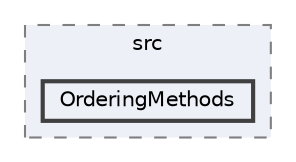 digraph "nuli-avionics-flight-software/platformio_nuli_avionics_flight_software/include/Eigen/src/OrderingMethods"
{
 // LATEX_PDF_SIZE
  bgcolor="transparent";
  edge [fontname=Helvetica,fontsize=10,labelfontname=Helvetica,labelfontsize=10];
  node [fontname=Helvetica,fontsize=10,shape=box,height=0.2,width=0.4];
  compound=true
  subgraph clusterdir_0c47b8ddbc9bef45fb4b46690246c297 {
    graph [ bgcolor="#edf0f7", pencolor="grey50", label="src", fontname=Helvetica,fontsize=10 style="filled,dashed", URL="dir_0c47b8ddbc9bef45fb4b46690246c297.html",tooltip=""]
  dir_b5060345740f6c6c714e9d6428c6734f [label="OrderingMethods", fillcolor="#edf0f7", color="grey25", style="filled,bold", URL="dir_b5060345740f6c6c714e9d6428c6734f.html",tooltip=""];
  }
}
